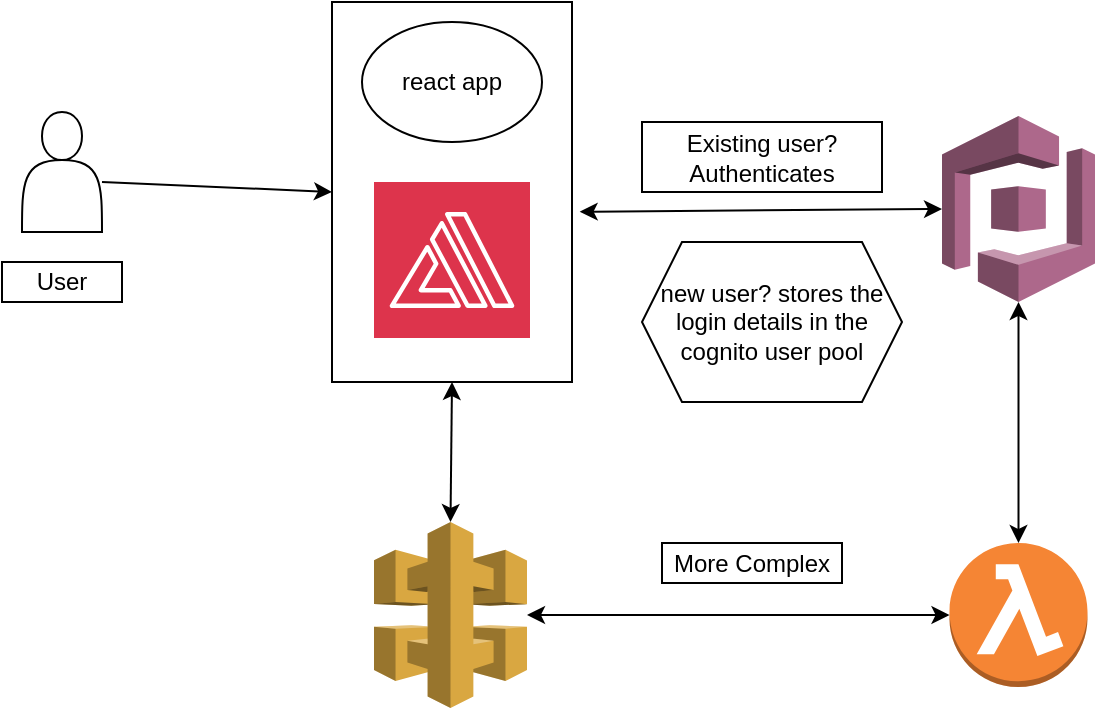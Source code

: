 <mxfile version="22.1.21" type="device">
  <diagram name="Page-1" id="_egPzCds7Za_ZVByOms8">
    <mxGraphModel dx="1290" dy="522" grid="1" gridSize="10" guides="1" tooltips="1" connect="1" arrows="1" fold="1" page="1" pageScale="1" pageWidth="827" pageHeight="1169" math="0" shadow="0">
      <root>
        <mxCell id="0" />
        <mxCell id="1" parent="0" />
        <mxCell id="rVhvxBspESophpQe59uQ-1" value="" style="rounded=0;whiteSpace=wrap;html=1;" vertex="1" parent="1">
          <mxGeometry x="175" y="90" width="120" height="190" as="geometry" />
        </mxCell>
        <mxCell id="rVhvxBspESophpQe59uQ-2" value="" style="shape=actor;whiteSpace=wrap;html=1;" vertex="1" parent="1">
          <mxGeometry x="20" y="145" width="40" height="60" as="geometry" />
        </mxCell>
        <mxCell id="rVhvxBspESophpQe59uQ-3" value="" style="endArrow=classic;html=1;rounded=0;entryX=0;entryY=0.5;entryDx=0;entryDy=0;" edge="1" parent="1" target="rVhvxBspESophpQe59uQ-1">
          <mxGeometry width="50" height="50" relative="1" as="geometry">
            <mxPoint x="60" y="180" as="sourcePoint" />
            <mxPoint x="110" y="130" as="targetPoint" />
          </mxGeometry>
        </mxCell>
        <mxCell id="rVhvxBspESophpQe59uQ-4" value="User" style="rounded=0;whiteSpace=wrap;html=1;" vertex="1" parent="1">
          <mxGeometry x="10" y="220" width="60" height="20" as="geometry" />
        </mxCell>
        <mxCell id="rVhvxBspESophpQe59uQ-5" value="react app" style="ellipse;whiteSpace=wrap;html=1;" vertex="1" parent="1">
          <mxGeometry x="190" y="100" width="90" height="60" as="geometry" />
        </mxCell>
        <mxCell id="rVhvxBspESophpQe59uQ-6" value="" style="sketch=0;points=[[0,0,0],[0.25,0,0],[0.5,0,0],[0.75,0,0],[1,0,0],[0,1,0],[0.25,1,0],[0.5,1,0],[0.75,1,0],[1,1,0],[0,0.25,0],[0,0.5,0],[0,0.75,0],[1,0.25,0],[1,0.5,0],[1,0.75,0]];outlineConnect=0;fontColor=#232F3E;fillColor=#DD344C;strokeColor=#ffffff;dashed=0;verticalLabelPosition=bottom;verticalAlign=top;align=center;html=1;fontSize=12;fontStyle=0;aspect=fixed;shape=mxgraph.aws4.resourceIcon;resIcon=mxgraph.aws4.amplify;" vertex="1" parent="1">
          <mxGeometry x="196" y="180" width="78" height="78" as="geometry" />
        </mxCell>
        <mxCell id="rVhvxBspESophpQe59uQ-7" value="" style="outlineConnect=0;dashed=0;verticalLabelPosition=bottom;verticalAlign=top;align=center;html=1;shape=mxgraph.aws3.cognito;fillColor=#AD688B;gradientColor=none;" vertex="1" parent="1">
          <mxGeometry x="480" y="147" width="76.5" height="93" as="geometry" />
        </mxCell>
        <mxCell id="rVhvxBspESophpQe59uQ-9" value="" style="outlineConnect=0;dashed=0;verticalLabelPosition=bottom;verticalAlign=top;align=center;html=1;shape=mxgraph.aws3.api_gateway;fillColor=#D9A741;gradientColor=none;" vertex="1" parent="1">
          <mxGeometry x="196" y="350" width="76.5" height="93" as="geometry" />
        </mxCell>
        <mxCell id="rVhvxBspESophpQe59uQ-10" value="" style="endArrow=classic;startArrow=classic;html=1;rounded=0;exitX=1.032;exitY=0.552;exitDx=0;exitDy=0;entryX=0;entryY=0.5;entryDx=0;entryDy=0;entryPerimeter=0;exitPerimeter=0;" edge="1" parent="1" source="rVhvxBspESophpQe59uQ-1" target="rVhvxBspESophpQe59uQ-7">
          <mxGeometry width="50" height="50" relative="1" as="geometry">
            <mxPoint x="310" y="220" as="sourcePoint" />
            <mxPoint x="360" y="170" as="targetPoint" />
          </mxGeometry>
        </mxCell>
        <mxCell id="rVhvxBspESophpQe59uQ-11" value="Existing user? Authenticates" style="rounded=0;whiteSpace=wrap;html=1;" vertex="1" parent="1">
          <mxGeometry x="330" y="150" width="120" height="35" as="geometry" />
        </mxCell>
        <mxCell id="rVhvxBspESophpQe59uQ-12" value="" style="outlineConnect=0;dashed=0;verticalLabelPosition=bottom;verticalAlign=top;align=center;html=1;shape=mxgraph.aws3.lambda_function;fillColor=#F58534;gradientColor=none;" vertex="1" parent="1">
          <mxGeometry x="483.75" y="360.5" width="69" height="72" as="geometry" />
        </mxCell>
        <mxCell id="rVhvxBspESophpQe59uQ-13" value="" style="endArrow=classic;startArrow=classic;html=1;rounded=0;entryX=0.5;entryY=1;entryDx=0;entryDy=0;exitX=0.5;exitY=0;exitDx=0;exitDy=0;exitPerimeter=0;" edge="1" parent="1" source="rVhvxBspESophpQe59uQ-9" target="rVhvxBspESophpQe59uQ-1">
          <mxGeometry width="50" height="50" relative="1" as="geometry">
            <mxPoint x="220" y="340" as="sourcePoint" />
            <mxPoint x="270" y="290" as="targetPoint" />
          </mxGeometry>
        </mxCell>
        <mxCell id="rVhvxBspESophpQe59uQ-14" value="" style="endArrow=classic;startArrow=classic;html=1;rounded=0;" edge="1" parent="1" source="rVhvxBspESophpQe59uQ-9" target="rVhvxBspESophpQe59uQ-12">
          <mxGeometry width="50" height="50" relative="1" as="geometry">
            <mxPoint x="340" y="420" as="sourcePoint" />
            <mxPoint x="390" y="370" as="targetPoint" />
          </mxGeometry>
        </mxCell>
        <mxCell id="rVhvxBspESophpQe59uQ-15" value="" style="endArrow=classic;startArrow=classic;html=1;rounded=0;entryX=0.5;entryY=1;entryDx=0;entryDy=0;entryPerimeter=0;exitX=0.5;exitY=0;exitDx=0;exitDy=0;exitPerimeter=0;" edge="1" parent="1" source="rVhvxBspESophpQe59uQ-12" target="rVhvxBspESophpQe59uQ-7">
          <mxGeometry width="50" height="50" relative="1" as="geometry">
            <mxPoint x="500" y="320" as="sourcePoint" />
            <mxPoint x="550" y="270" as="targetPoint" />
          </mxGeometry>
        </mxCell>
        <mxCell id="rVhvxBspESophpQe59uQ-16" value="More Complex" style="rounded=0;whiteSpace=wrap;html=1;" vertex="1" parent="1">
          <mxGeometry x="340" y="360.5" width="90" height="20" as="geometry" />
        </mxCell>
        <mxCell id="rVhvxBspESophpQe59uQ-17" value="new user? stores the login details in the cognito user pool" style="shape=hexagon;perimeter=hexagonPerimeter2;whiteSpace=wrap;html=1;fixedSize=1;" vertex="1" parent="1">
          <mxGeometry x="330" y="210" width="130" height="80" as="geometry" />
        </mxCell>
      </root>
    </mxGraphModel>
  </diagram>
</mxfile>
